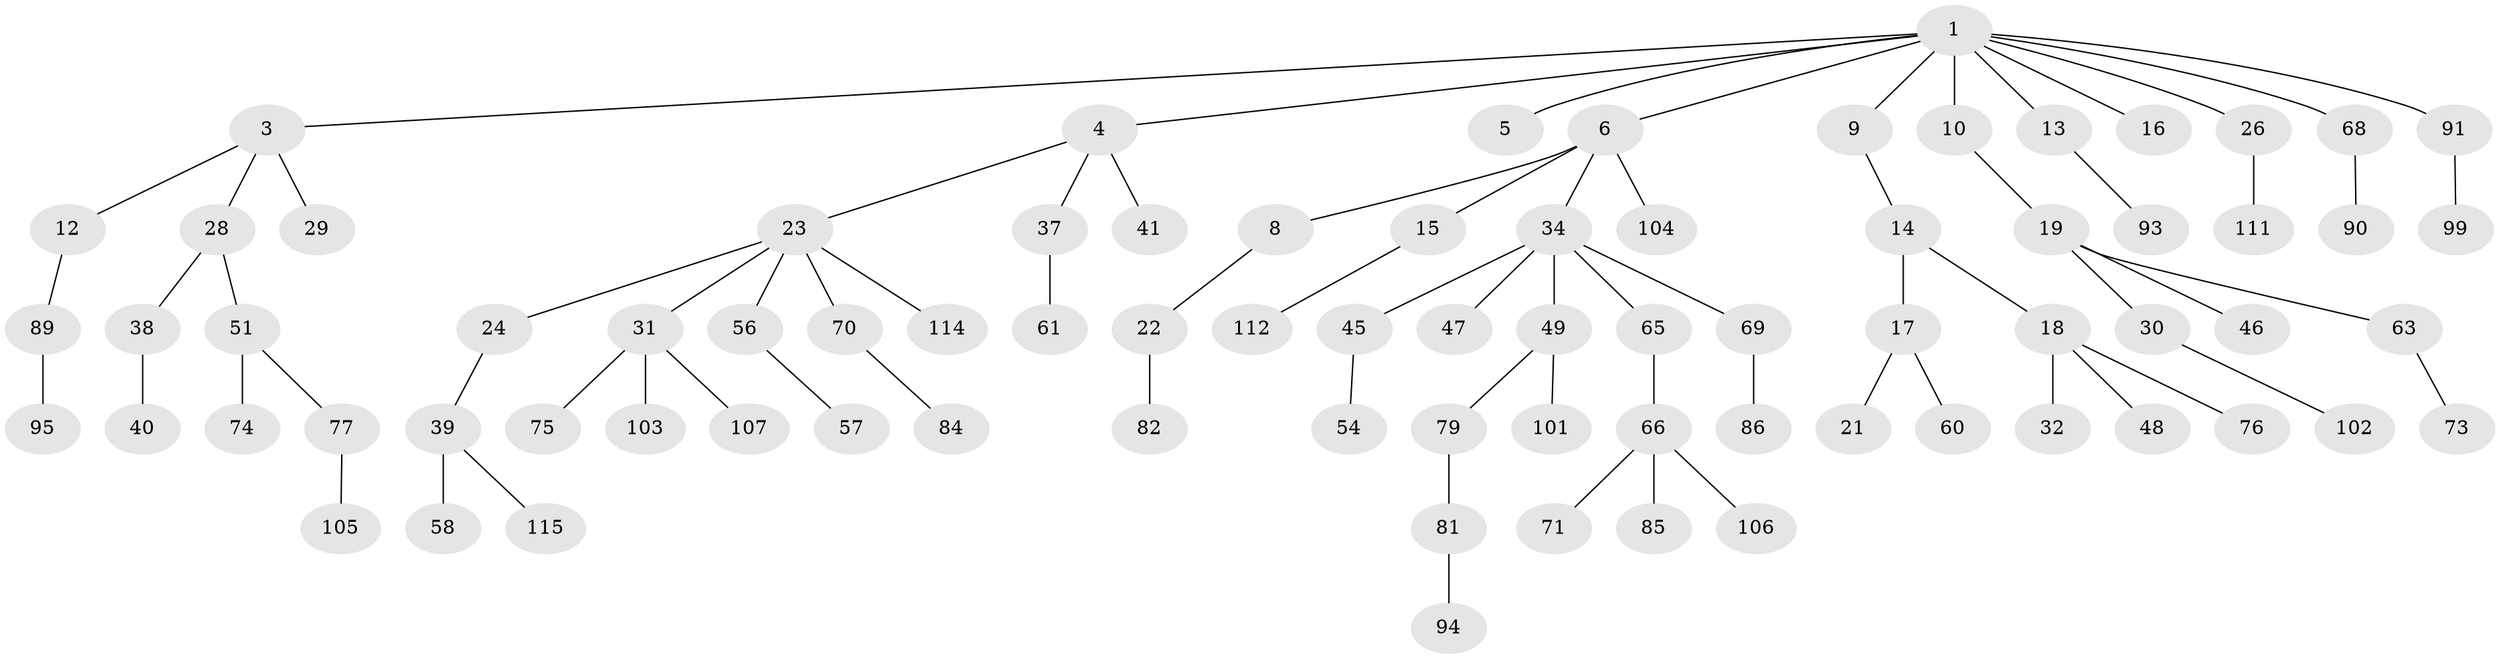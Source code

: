 // original degree distribution, {6: 0.008695652173913044, 7: 0.017391304347826087, 5: 0.02608695652173913, 4: 0.06086956521739131, 2: 0.25217391304347825, 3: 0.14782608695652175, 1: 0.48695652173913045}
// Generated by graph-tools (version 1.1) at 2025/11/02/27/25 16:11:27]
// undirected, 80 vertices, 79 edges
graph export_dot {
graph [start="1"]
  node [color=gray90,style=filled];
  1 [super="+2"];
  3 [super="+83"];
  4 [super="+11"];
  5 [super="+36"];
  6 [super="+7"];
  8 [super="+25"];
  9 [super="+67"];
  10 [super="+33"];
  12;
  13;
  14 [super="+88"];
  15 [super="+20"];
  16;
  17 [super="+59"];
  18 [super="+43"];
  19 [super="+27"];
  21 [super="+52"];
  22 [super="+62"];
  23 [super="+110"];
  24 [super="+97"];
  26 [super="+35"];
  28;
  29;
  30 [super="+53"];
  31 [super="+44"];
  32;
  34 [super="+42"];
  37;
  38;
  39 [super="+113"];
  40;
  41;
  45 [super="+109"];
  46;
  47 [super="+50"];
  48 [super="+64"];
  49 [super="+72"];
  51 [super="+55"];
  54;
  56;
  57;
  58;
  60;
  61;
  63 [super="+96"];
  65;
  66;
  68 [super="+78"];
  69;
  70 [super="+92"];
  71 [super="+100"];
  73;
  74;
  75 [super="+80"];
  76;
  77;
  79 [super="+98"];
  81;
  82;
  84 [super="+87"];
  85;
  86 [super="+108"];
  89;
  90;
  91;
  93;
  94;
  95;
  99;
  101;
  102;
  103;
  104;
  105;
  106;
  107;
  111;
  112;
  114;
  115;
  1 -- 3;
  1 -- 9;
  1 -- 10;
  1 -- 26;
  1 -- 91;
  1 -- 16;
  1 -- 4;
  1 -- 5;
  1 -- 6;
  1 -- 68;
  1 -- 13;
  3 -- 12;
  3 -- 28;
  3 -- 29;
  4 -- 23;
  4 -- 37;
  4 -- 41;
  6 -- 15;
  6 -- 8;
  6 -- 34;
  6 -- 104;
  8 -- 22;
  9 -- 14;
  10 -- 19;
  12 -- 89;
  13 -- 93;
  14 -- 17;
  14 -- 18;
  15 -- 112;
  17 -- 21;
  17 -- 60;
  18 -- 32;
  18 -- 48;
  18 -- 76;
  19 -- 30;
  19 -- 46;
  19 -- 63;
  22 -- 82;
  23 -- 24;
  23 -- 31;
  23 -- 56;
  23 -- 70;
  23 -- 114;
  24 -- 39;
  26 -- 111;
  28 -- 38;
  28 -- 51;
  30 -- 102;
  31 -- 75;
  31 -- 103;
  31 -- 107;
  34 -- 45;
  34 -- 49;
  34 -- 65;
  34 -- 69;
  34 -- 47;
  37 -- 61;
  38 -- 40;
  39 -- 58;
  39 -- 115;
  45 -- 54;
  49 -- 101;
  49 -- 79;
  51 -- 77;
  51 -- 74;
  56 -- 57;
  63 -- 73;
  65 -- 66;
  66 -- 71;
  66 -- 85;
  66 -- 106;
  68 -- 90;
  69 -- 86;
  70 -- 84;
  77 -- 105;
  79 -- 81;
  81 -- 94;
  89 -- 95;
  91 -- 99;
}
